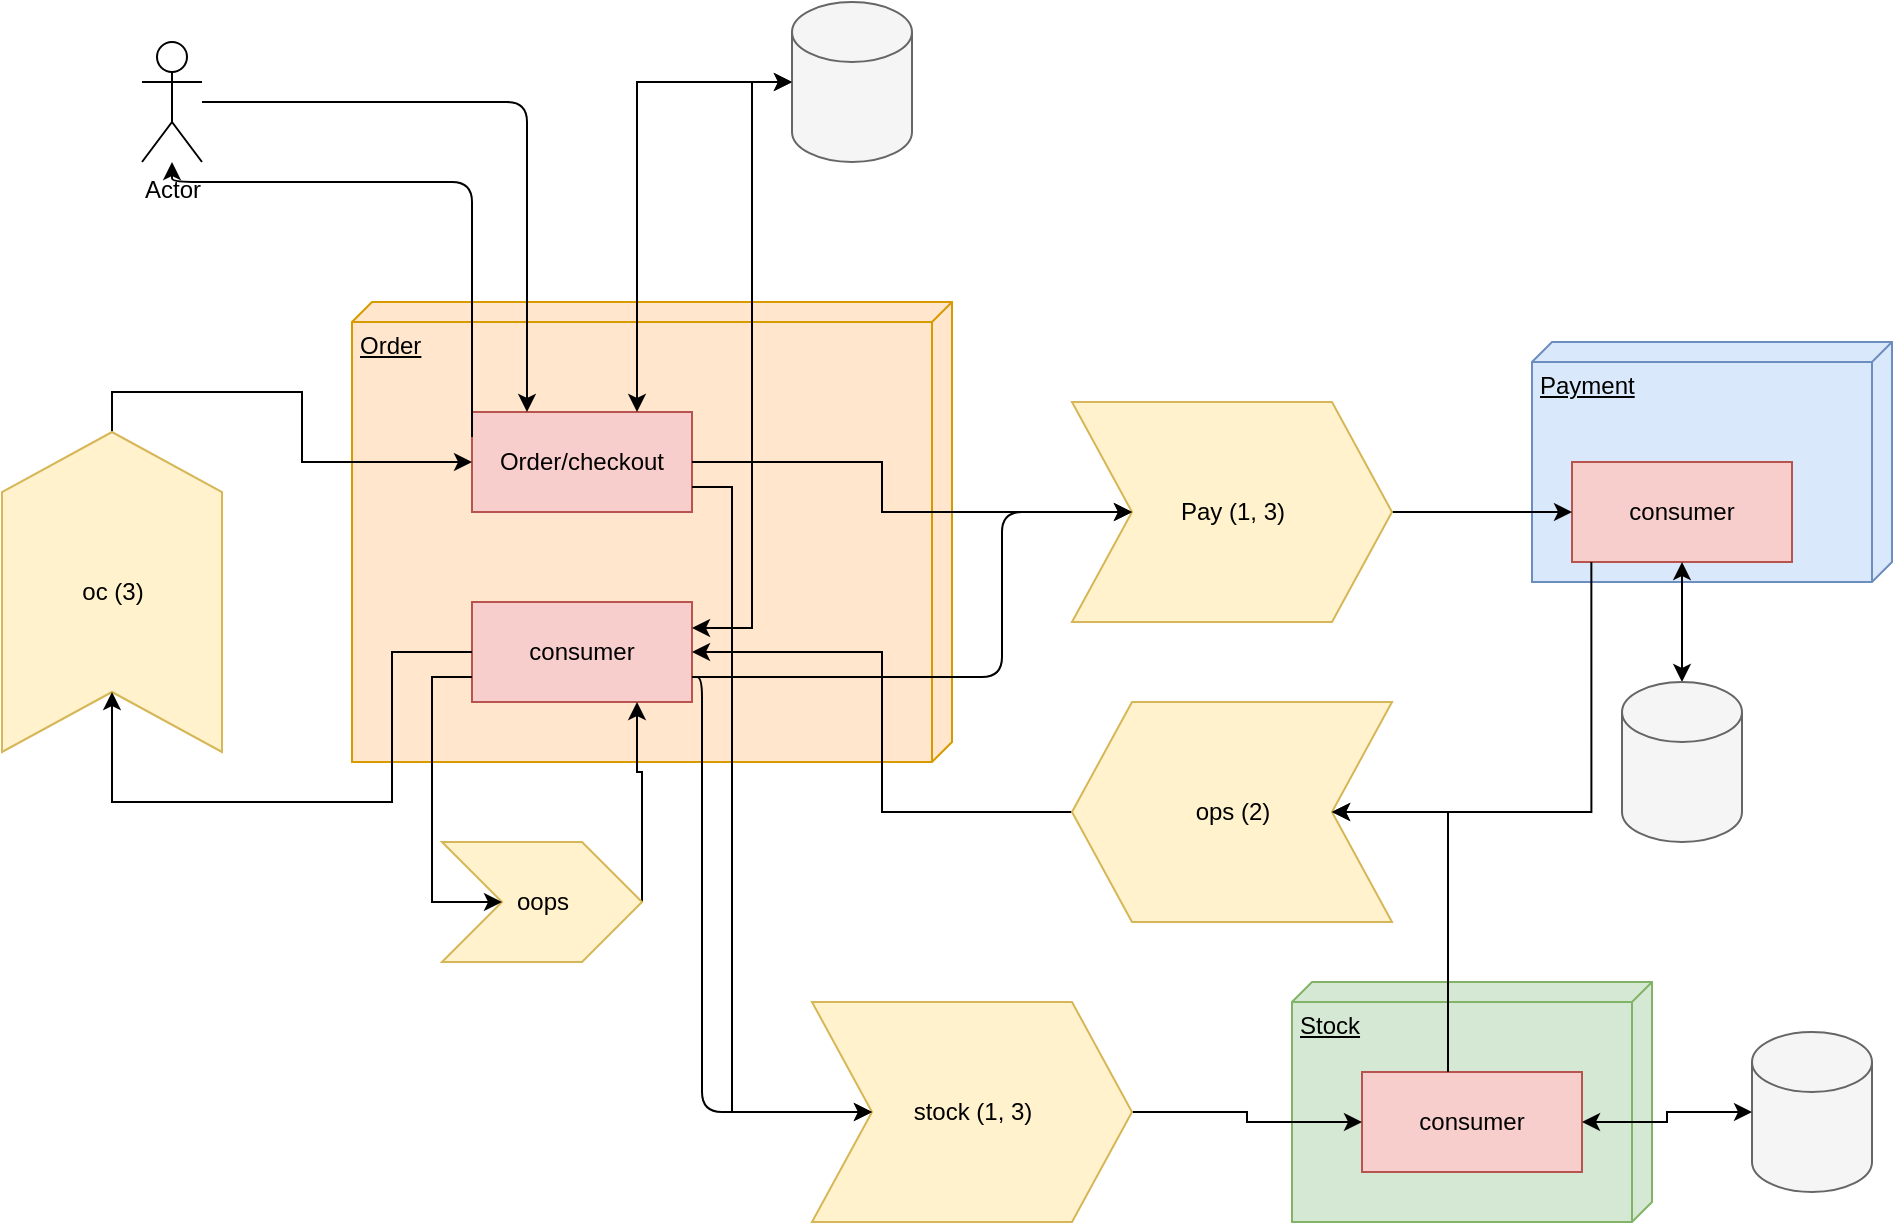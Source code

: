 <mxfile>
    <diagram id="C5RBs43oDa-KdzZeNtuy" name="Page-1">
        <mxGraphModel dx="1155" dy="641" grid="1" gridSize="10" guides="1" tooltips="1" connect="1" arrows="1" fold="1" page="1" pageScale="1" pageWidth="1169" pageHeight="827" math="0" shadow="0">
            <root>
                <mxCell id="WIyWlLk6GJQsqaUBKTNV-0"/>
                <mxCell id="WIyWlLk6GJQsqaUBKTNV-1" parent="WIyWlLk6GJQsqaUBKTNV-0"/>
                <mxCell id="HPBWSslRfqFjwyXkaJzj-9" value="" style="group;" parent="WIyWlLk6GJQsqaUBKTNV-1" vertex="1" connectable="0">
                    <mxGeometry x="755" y="560" width="180" height="120" as="geometry"/>
                </mxCell>
                <mxCell id="HPBWSslRfqFjwyXkaJzj-4" value="Stock" style="verticalAlign=top;align=left;spacingTop=8;spacingLeft=2;spacingRight=12;shape=cube;size=10;direction=south;fontStyle=4;html=1;whiteSpace=wrap;fillColor=#d5e8d4;strokeColor=#82b366;" parent="HPBWSslRfqFjwyXkaJzj-9" vertex="1">
                    <mxGeometry width="180" height="120" as="geometry"/>
                </mxCell>
                <mxCell id="HPBWSslRfqFjwyXkaJzj-8" value="consumer" style="html=1;whiteSpace=wrap;fillColor=#f8cecc;strokeColor=#b85450;" parent="HPBWSslRfqFjwyXkaJzj-9" vertex="1">
                    <mxGeometry x="35" y="45" width="110" height="50" as="geometry"/>
                </mxCell>
                <mxCell id="HPBWSslRfqFjwyXkaJzj-10" value="" style="group;" parent="WIyWlLk6GJQsqaUBKTNV-1" vertex="1" connectable="0">
                    <mxGeometry x="875" y="240" width="180" height="120" as="geometry"/>
                </mxCell>
                <mxCell id="HPBWSslRfqFjwyXkaJzj-3" value="Payment" style="verticalAlign=top;align=left;spacingTop=8;spacingLeft=2;spacingRight=12;shape=cube;size=10;direction=south;fontStyle=4;html=1;whiteSpace=wrap;fillColor=#dae8fc;strokeColor=#6c8ebf;" parent="HPBWSslRfqFjwyXkaJzj-10" vertex="1">
                    <mxGeometry width="180" height="120" as="geometry"/>
                </mxCell>
                <mxCell id="HPBWSslRfqFjwyXkaJzj-7" value="consumer" style="html=1;whiteSpace=wrap;fillColor=#f8cecc;strokeColor=#b85450;" parent="HPBWSslRfqFjwyXkaJzj-10" vertex="1">
                    <mxGeometry x="20" y="60" width="110" height="50" as="geometry"/>
                </mxCell>
                <mxCell id="HPBWSslRfqFjwyXkaJzj-11" value="" style="group;" parent="WIyWlLk6GJQsqaUBKTNV-1" vertex="1" connectable="0">
                    <mxGeometry x="285" y="220" width="300" height="230" as="geometry"/>
                </mxCell>
                <mxCell id="HPBWSslRfqFjwyXkaJzj-2" value="Order" style="verticalAlign=top;align=left;spacingTop=8;spacingLeft=2;spacingRight=12;shape=cube;size=10;direction=south;fontStyle=4;html=1;whiteSpace=wrap;fillColor=#ffe6cc;strokeColor=#d79b00;" parent="HPBWSslRfqFjwyXkaJzj-11" vertex="1">
                    <mxGeometry width="300" height="230" as="geometry"/>
                </mxCell>
                <mxCell id="HPBWSslRfqFjwyXkaJzj-5" value="Order/checkout" style="html=1;whiteSpace=wrap;fillColor=#f8cecc;strokeColor=#b85450;" parent="HPBWSslRfqFjwyXkaJzj-11" vertex="1">
                    <mxGeometry x="60" y="55" width="110" height="50" as="geometry"/>
                </mxCell>
                <mxCell id="HPBWSslRfqFjwyXkaJzj-6" value="consumer" style="html=1;whiteSpace=wrap;fillColor=#f8cecc;strokeColor=#b85450;" parent="HPBWSslRfqFjwyXkaJzj-11" vertex="1">
                    <mxGeometry x="60" y="150" width="110" height="50" as="geometry"/>
                </mxCell>
                <mxCell id="HPBWSslRfqFjwyXkaJzj-13" style="edgeStyle=orthogonalEdgeStyle;rounded=0;orthogonalLoop=1;jettySize=auto;html=1;entryX=1;entryY=0.25;entryDx=0;entryDy=0;startArrow=classic;startFill=1;" parent="WIyWlLk6GJQsqaUBKTNV-1" source="HPBWSslRfqFjwyXkaJzj-12" target="HPBWSslRfqFjwyXkaJzj-6" edge="1">
                    <mxGeometry relative="1" as="geometry">
                        <Array as="points">
                            <mxPoint x="485" y="110"/>
                            <mxPoint x="485" y="383"/>
                            <mxPoint x="455" y="383"/>
                        </Array>
                    </mxGeometry>
                </mxCell>
                <mxCell id="HPBWSslRfqFjwyXkaJzj-12" value="" style="shape=cylinder3;whiteSpace=wrap;html=1;boundedLbl=1;backgroundOutline=1;size=15;fillColor=#f5f5f5;fontColor=#333333;strokeColor=#666666;" parent="WIyWlLk6GJQsqaUBKTNV-1" vertex="1">
                    <mxGeometry x="505" y="70" width="60" height="80" as="geometry"/>
                </mxCell>
                <mxCell id="HPBWSslRfqFjwyXkaJzj-15" value="" style="shape=cylinder3;whiteSpace=wrap;html=1;boundedLbl=1;backgroundOutline=1;size=15;fillColor=#f5f5f5;fontColor=#333333;strokeColor=#666666;" parent="WIyWlLk6GJQsqaUBKTNV-1" vertex="1">
                    <mxGeometry x="985" y="585" width="60" height="80" as="geometry"/>
                </mxCell>
                <mxCell id="HPBWSslRfqFjwyXkaJzj-16" style="edgeStyle=orthogonalEdgeStyle;rounded=0;orthogonalLoop=1;jettySize=auto;html=1;entryX=0.5;entryY=1;entryDx=0;entryDy=0;startArrow=classic;startFill=1;" parent="WIyWlLk6GJQsqaUBKTNV-1" source="HPBWSslRfqFjwyXkaJzj-17" target="HPBWSslRfqFjwyXkaJzj-7" edge="1">
                    <mxGeometry relative="1" as="geometry">
                        <mxPoint x="955" y="390" as="targetPoint"/>
                    </mxGeometry>
                </mxCell>
                <mxCell id="HPBWSslRfqFjwyXkaJzj-17" value="" style="shape=cylinder3;whiteSpace=wrap;html=1;boundedLbl=1;backgroundOutline=1;size=15;fillColor=#f5f5f5;fontColor=#333333;strokeColor=#666666;" parent="WIyWlLk6GJQsqaUBKTNV-1" vertex="1">
                    <mxGeometry x="920" y="410" width="60" height="80" as="geometry"/>
                </mxCell>
                <mxCell id="HPBWSslRfqFjwyXkaJzj-18" style="edgeStyle=orthogonalEdgeStyle;rounded=0;orthogonalLoop=1;jettySize=auto;html=1;exitX=0.75;exitY=0;exitDx=0;exitDy=0;entryX=0;entryY=0.5;entryDx=0;entryDy=0;entryPerimeter=0;startArrow=classic;startFill=1;" parent="WIyWlLk6GJQsqaUBKTNV-1" source="HPBWSslRfqFjwyXkaJzj-5" target="HPBWSslRfqFjwyXkaJzj-12" edge="1">
                    <mxGeometry relative="1" as="geometry"/>
                </mxCell>
                <mxCell id="HPBWSslRfqFjwyXkaJzj-21" style="edgeStyle=orthogonalEdgeStyle;rounded=0;orthogonalLoop=1;jettySize=auto;html=1;exitX=1;exitY=0.5;exitDx=0;exitDy=0;exitPerimeter=0;entryX=0;entryY=0.5;entryDx=0;entryDy=0;" parent="WIyWlLk6GJQsqaUBKTNV-1" source="HPBWSslRfqFjwyXkaJzj-19" target="HPBWSslRfqFjwyXkaJzj-7" edge="1">
                    <mxGeometry relative="1" as="geometry"/>
                </mxCell>
                <mxCell id="HPBWSslRfqFjwyXkaJzj-19" value="Pay (1, 3)" style="html=1;shadow=0;dashed=0;align=center;verticalAlign=middle;shape=mxgraph.arrows2.arrow;dy=0;dx=30;notch=30;fillColor=#fff2cc;strokeColor=#d6b656;" parent="WIyWlLk6GJQsqaUBKTNV-1" vertex="1">
                    <mxGeometry x="645" y="270" width="160" height="110" as="geometry"/>
                </mxCell>
                <mxCell id="HPBWSslRfqFjwyXkaJzj-20" style="edgeStyle=orthogonalEdgeStyle;rounded=0;orthogonalLoop=1;jettySize=auto;html=1;exitX=1;exitY=0.5;exitDx=0;exitDy=0;entryX=0;entryY=0.5;entryDx=30;entryDy=0;entryPerimeter=0;" parent="WIyWlLk6GJQsqaUBKTNV-1" source="HPBWSslRfqFjwyXkaJzj-5" target="HPBWSslRfqFjwyXkaJzj-19" edge="1">
                    <mxGeometry relative="1" as="geometry"/>
                </mxCell>
                <mxCell id="HPBWSslRfqFjwyXkaJzj-26" style="edgeStyle=orthogonalEdgeStyle;rounded=0;orthogonalLoop=1;jettySize=auto;html=1;exitX=1;exitY=0.5;exitDx=0;exitDy=0;exitPerimeter=0;entryX=1;entryY=0.5;entryDx=0;entryDy=0;" parent="WIyWlLk6GJQsqaUBKTNV-1" source="HPBWSslRfqFjwyXkaJzj-23" target="HPBWSslRfqFjwyXkaJzj-6" edge="1">
                    <mxGeometry relative="1" as="geometry"/>
                </mxCell>
                <mxCell id="HPBWSslRfqFjwyXkaJzj-23" value="ops (2)" style="html=1;shadow=0;dashed=0;align=center;verticalAlign=middle;shape=mxgraph.arrows2.arrow;dy=0;dx=30;notch=30;direction=west;fillColor=#fff2cc;strokeColor=#d6b656;" parent="WIyWlLk6GJQsqaUBKTNV-1" vertex="1">
                    <mxGeometry x="645" y="420" width="160" height="110" as="geometry"/>
                </mxCell>
                <mxCell id="HPBWSslRfqFjwyXkaJzj-24" style="edgeStyle=orthogonalEdgeStyle;rounded=0;orthogonalLoop=1;jettySize=auto;html=1;exitX=0.088;exitY=1;exitDx=0;exitDy=0;entryX=0;entryY=0.5;entryDx=30;entryDy=0;entryPerimeter=0;exitPerimeter=0;" parent="WIyWlLk6GJQsqaUBKTNV-1" source="HPBWSslRfqFjwyXkaJzj-7" target="HPBWSslRfqFjwyXkaJzj-23" edge="1">
                    <mxGeometry relative="1" as="geometry">
                        <Array as="points">
                            <mxPoint x="905" y="475"/>
                        </Array>
                    </mxGeometry>
                </mxCell>
                <mxCell id="HPBWSslRfqFjwyXkaJzj-25" style="edgeStyle=orthogonalEdgeStyle;rounded=0;orthogonalLoop=1;jettySize=auto;html=1;entryX=0;entryY=0.5;entryDx=30;entryDy=0;entryPerimeter=0;" parent="WIyWlLk6GJQsqaUBKTNV-1" target="HPBWSslRfqFjwyXkaJzj-23" edge="1">
                    <mxGeometry relative="1" as="geometry">
                        <Array as="points">
                            <mxPoint x="833" y="475"/>
                        </Array>
                        <mxPoint x="833" y="605" as="sourcePoint"/>
                    </mxGeometry>
                </mxCell>
                <mxCell id="HPBWSslRfqFjwyXkaJzj-30" style="edgeStyle=orthogonalEdgeStyle;rounded=0;orthogonalLoop=1;jettySize=auto;html=1;exitX=1;exitY=0.5;exitDx=0;exitDy=0;exitPerimeter=0;entryX=0;entryY=0.5;entryDx=0;entryDy=0;" parent="WIyWlLk6GJQsqaUBKTNV-1" source="HPBWSslRfqFjwyXkaJzj-27" target="HPBWSslRfqFjwyXkaJzj-5" edge="1">
                    <mxGeometry relative="1" as="geometry">
                        <Array as="points">
                            <mxPoint x="165" y="265"/>
                            <mxPoint x="260" y="265"/>
                            <mxPoint x="260" y="300"/>
                        </Array>
                    </mxGeometry>
                </mxCell>
                <mxCell id="HPBWSslRfqFjwyXkaJzj-27" value="oc (3)" style="html=1;shadow=0;dashed=0;align=center;verticalAlign=middle;shape=mxgraph.arrows2.arrow;dy=0;dx=30;notch=30;direction=north;fillColor=#fff2cc;strokeColor=#d6b656;" parent="WIyWlLk6GJQsqaUBKTNV-1" vertex="1">
                    <mxGeometry x="110" y="285" width="110" height="160" as="geometry"/>
                </mxCell>
                <mxCell id="HPBWSslRfqFjwyXkaJzj-32" style="edgeStyle=orthogonalEdgeStyle;rounded=0;orthogonalLoop=1;jettySize=auto;html=1;exitX=1;exitY=0.5;exitDx=0;exitDy=0;exitPerimeter=0;entryX=0;entryY=0.5;entryDx=0;entryDy=0;" parent="WIyWlLk6GJQsqaUBKTNV-1" source="HPBWSslRfqFjwyXkaJzj-28" target="HPBWSslRfqFjwyXkaJzj-8" edge="1">
                    <mxGeometry relative="1" as="geometry"/>
                </mxCell>
                <mxCell id="HPBWSslRfqFjwyXkaJzj-28" value="stock (1, 3)" style="html=1;shadow=0;dashed=0;align=center;verticalAlign=middle;shape=mxgraph.arrows2.arrow;dy=0;dx=30;notch=30;direction=east;fillColor=#fff2cc;strokeColor=#d6b656;" parent="WIyWlLk6GJQsqaUBKTNV-1" vertex="1">
                    <mxGeometry x="515" y="570" width="160" height="110" as="geometry"/>
                </mxCell>
                <mxCell id="HPBWSslRfqFjwyXkaJzj-29" style="edgeStyle=orthogonalEdgeStyle;rounded=0;orthogonalLoop=1;jettySize=auto;html=1;exitX=0;exitY=0.5;exitDx=0;exitDy=0;entryX=0;entryY=0.5;entryDx=30;entryDy=0;entryPerimeter=0;" parent="WIyWlLk6GJQsqaUBKTNV-1" source="HPBWSslRfqFjwyXkaJzj-6" target="HPBWSslRfqFjwyXkaJzj-27" edge="1">
                    <mxGeometry relative="1" as="geometry">
                        <Array as="points">
                            <mxPoint x="305" y="395"/>
                            <mxPoint x="305" y="470"/>
                            <mxPoint x="165" y="470"/>
                        </Array>
                    </mxGeometry>
                </mxCell>
                <mxCell id="HPBWSslRfqFjwyXkaJzj-31" style="edgeStyle=orthogonalEdgeStyle;rounded=0;orthogonalLoop=1;jettySize=auto;html=1;exitX=1;exitY=0.75;exitDx=0;exitDy=0;entryX=0;entryY=0.5;entryDx=30;entryDy=0;entryPerimeter=0;" parent="WIyWlLk6GJQsqaUBKTNV-1" source="HPBWSslRfqFjwyXkaJzj-5" target="HPBWSslRfqFjwyXkaJzj-28" edge="1">
                    <mxGeometry relative="1" as="geometry">
                        <Array as="points">
                            <mxPoint x="475" y="312"/>
                            <mxPoint x="475" y="625"/>
                        </Array>
                    </mxGeometry>
                </mxCell>
                <mxCell id="HPBWSslRfqFjwyXkaJzj-33" style="edgeStyle=orthogonalEdgeStyle;rounded=0;orthogonalLoop=1;jettySize=auto;html=1;exitX=1;exitY=0.5;exitDx=0;exitDy=0;entryX=0;entryY=0.5;entryDx=0;entryDy=0;entryPerimeter=0;startArrow=classic;startFill=1;" parent="WIyWlLk6GJQsqaUBKTNV-1" source="HPBWSslRfqFjwyXkaJzj-8" target="HPBWSslRfqFjwyXkaJzj-15" edge="1">
                    <mxGeometry relative="1" as="geometry"/>
                </mxCell>
                <mxCell id="HPBWSslRfqFjwyXkaJzj-36" style="edgeStyle=orthogonalEdgeStyle;rounded=0;orthogonalLoop=1;jettySize=auto;html=1;exitX=1;exitY=0.5;exitDx=0;exitDy=0;exitPerimeter=0;entryX=0.75;entryY=1;entryDx=0;entryDy=0;" parent="WIyWlLk6GJQsqaUBKTNV-1" source="HPBWSslRfqFjwyXkaJzj-34" target="HPBWSslRfqFjwyXkaJzj-6" edge="1">
                    <mxGeometry relative="1" as="geometry">
                        <Array as="points">
                            <mxPoint x="430" y="455"/>
                            <mxPoint x="428" y="455"/>
                        </Array>
                    </mxGeometry>
                </mxCell>
                <mxCell id="HPBWSslRfqFjwyXkaJzj-34" value="oops" style="html=1;shadow=0;dashed=0;align=center;verticalAlign=middle;shape=mxgraph.arrows2.arrow;dy=0;dx=30;notch=30;fillColor=#fff2cc;strokeColor=#d6b656;" parent="WIyWlLk6GJQsqaUBKTNV-1" vertex="1">
                    <mxGeometry x="330" y="490" width="100" height="60" as="geometry"/>
                </mxCell>
                <mxCell id="HPBWSslRfqFjwyXkaJzj-35" style="edgeStyle=orthogonalEdgeStyle;rounded=0;orthogonalLoop=1;jettySize=auto;html=1;exitX=0;exitY=0.75;exitDx=0;exitDy=0;entryX=0;entryY=0.5;entryDx=30;entryDy=0;entryPerimeter=0;" parent="WIyWlLk6GJQsqaUBKTNV-1" source="HPBWSslRfqFjwyXkaJzj-6" target="HPBWSslRfqFjwyXkaJzj-34" edge="1">
                    <mxGeometry relative="1" as="geometry">
                        <Array as="points">
                            <mxPoint x="325" y="407"/>
                            <mxPoint x="325" y="520"/>
                        </Array>
                    </mxGeometry>
                </mxCell>
                <mxCell id="0" style="edgeStyle=orthogonalEdgeStyle;html=1;exitX=1;exitY=0.75;exitDx=0;exitDy=0;entryX=0;entryY=0.5;entryDx=30;entryDy=0;entryPerimeter=0;" edge="1" parent="WIyWlLk6GJQsqaUBKTNV-1" source="HPBWSslRfqFjwyXkaJzj-6" target="HPBWSslRfqFjwyXkaJzj-19">
                    <mxGeometry relative="1" as="geometry">
                        <Array as="points">
                            <mxPoint x="610" y="408"/>
                            <mxPoint x="610" y="325"/>
                        </Array>
                    </mxGeometry>
                </mxCell>
                <mxCell id="1" style="edgeStyle=orthogonalEdgeStyle;html=1;exitX=1;exitY=0.75;exitDx=0;exitDy=0;entryX=0;entryY=0.5;entryDx=30;entryDy=0;entryPerimeter=0;" edge="1" parent="WIyWlLk6GJQsqaUBKTNV-1" source="HPBWSslRfqFjwyXkaJzj-6" target="HPBWSslRfqFjwyXkaJzj-28">
                    <mxGeometry relative="1" as="geometry">
                        <Array as="points">
                            <mxPoint x="460" y="408"/>
                            <mxPoint x="460" y="625"/>
                        </Array>
                    </mxGeometry>
                </mxCell>
                <mxCell id="4" style="edgeStyle=orthogonalEdgeStyle;html=1;entryX=0.25;entryY=0;entryDx=0;entryDy=0;" edge="1" parent="WIyWlLk6GJQsqaUBKTNV-1" source="3" target="HPBWSslRfqFjwyXkaJzj-5">
                    <mxGeometry relative="1" as="geometry"/>
                </mxCell>
                <mxCell id="3" value="Actor" style="shape=umlActor;verticalLabelPosition=bottom;verticalAlign=top;html=1;outlineConnect=0;" vertex="1" parent="WIyWlLk6GJQsqaUBKTNV-1">
                    <mxGeometry x="180" y="90" width="30" height="60" as="geometry"/>
                </mxCell>
                <mxCell id="5" style="edgeStyle=orthogonalEdgeStyle;html=1;exitX=0;exitY=0.25;exitDx=0;exitDy=0;" edge="1" parent="WIyWlLk6GJQsqaUBKTNV-1" source="HPBWSslRfqFjwyXkaJzj-5" target="3">
                    <mxGeometry relative="1" as="geometry">
                        <Array as="points">
                            <mxPoint x="345" y="160"/>
                            <mxPoint x="195" y="160"/>
                        </Array>
                    </mxGeometry>
                </mxCell>
            </root>
        </mxGraphModel>
    </diagram>
</mxfile>